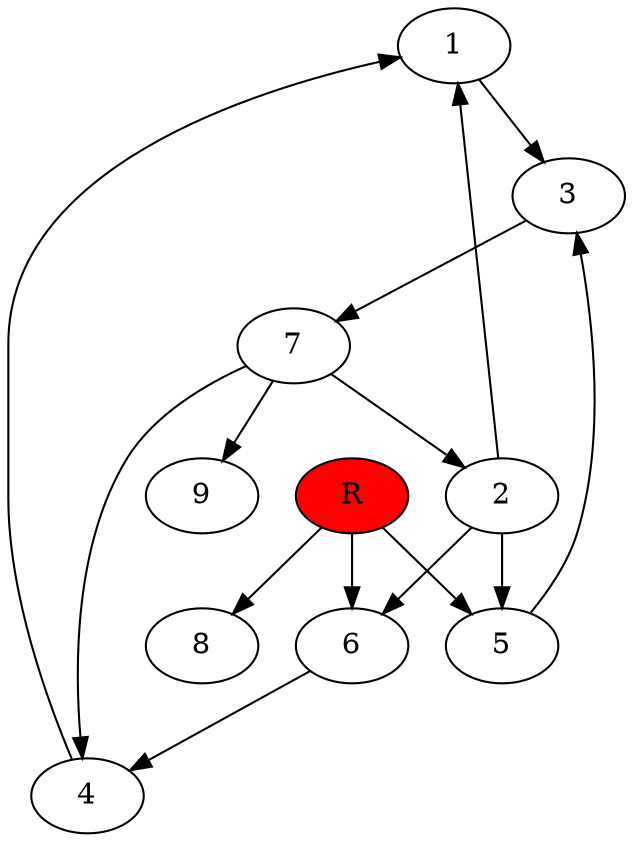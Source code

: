 digraph prb5538 {
	1
	2
	3
	4
	5
	6
	7
	8
	R [fillcolor="#ff0000" style=filled]
	1 -> 3
	2 -> 1
	2 -> 5
	2 -> 6
	3 -> 7
	4 -> 1
	5 -> 3
	6 -> 4
	7 -> 2
	7 -> 4
	7 -> 9
	R -> 5
	R -> 6
	R -> 8
}
